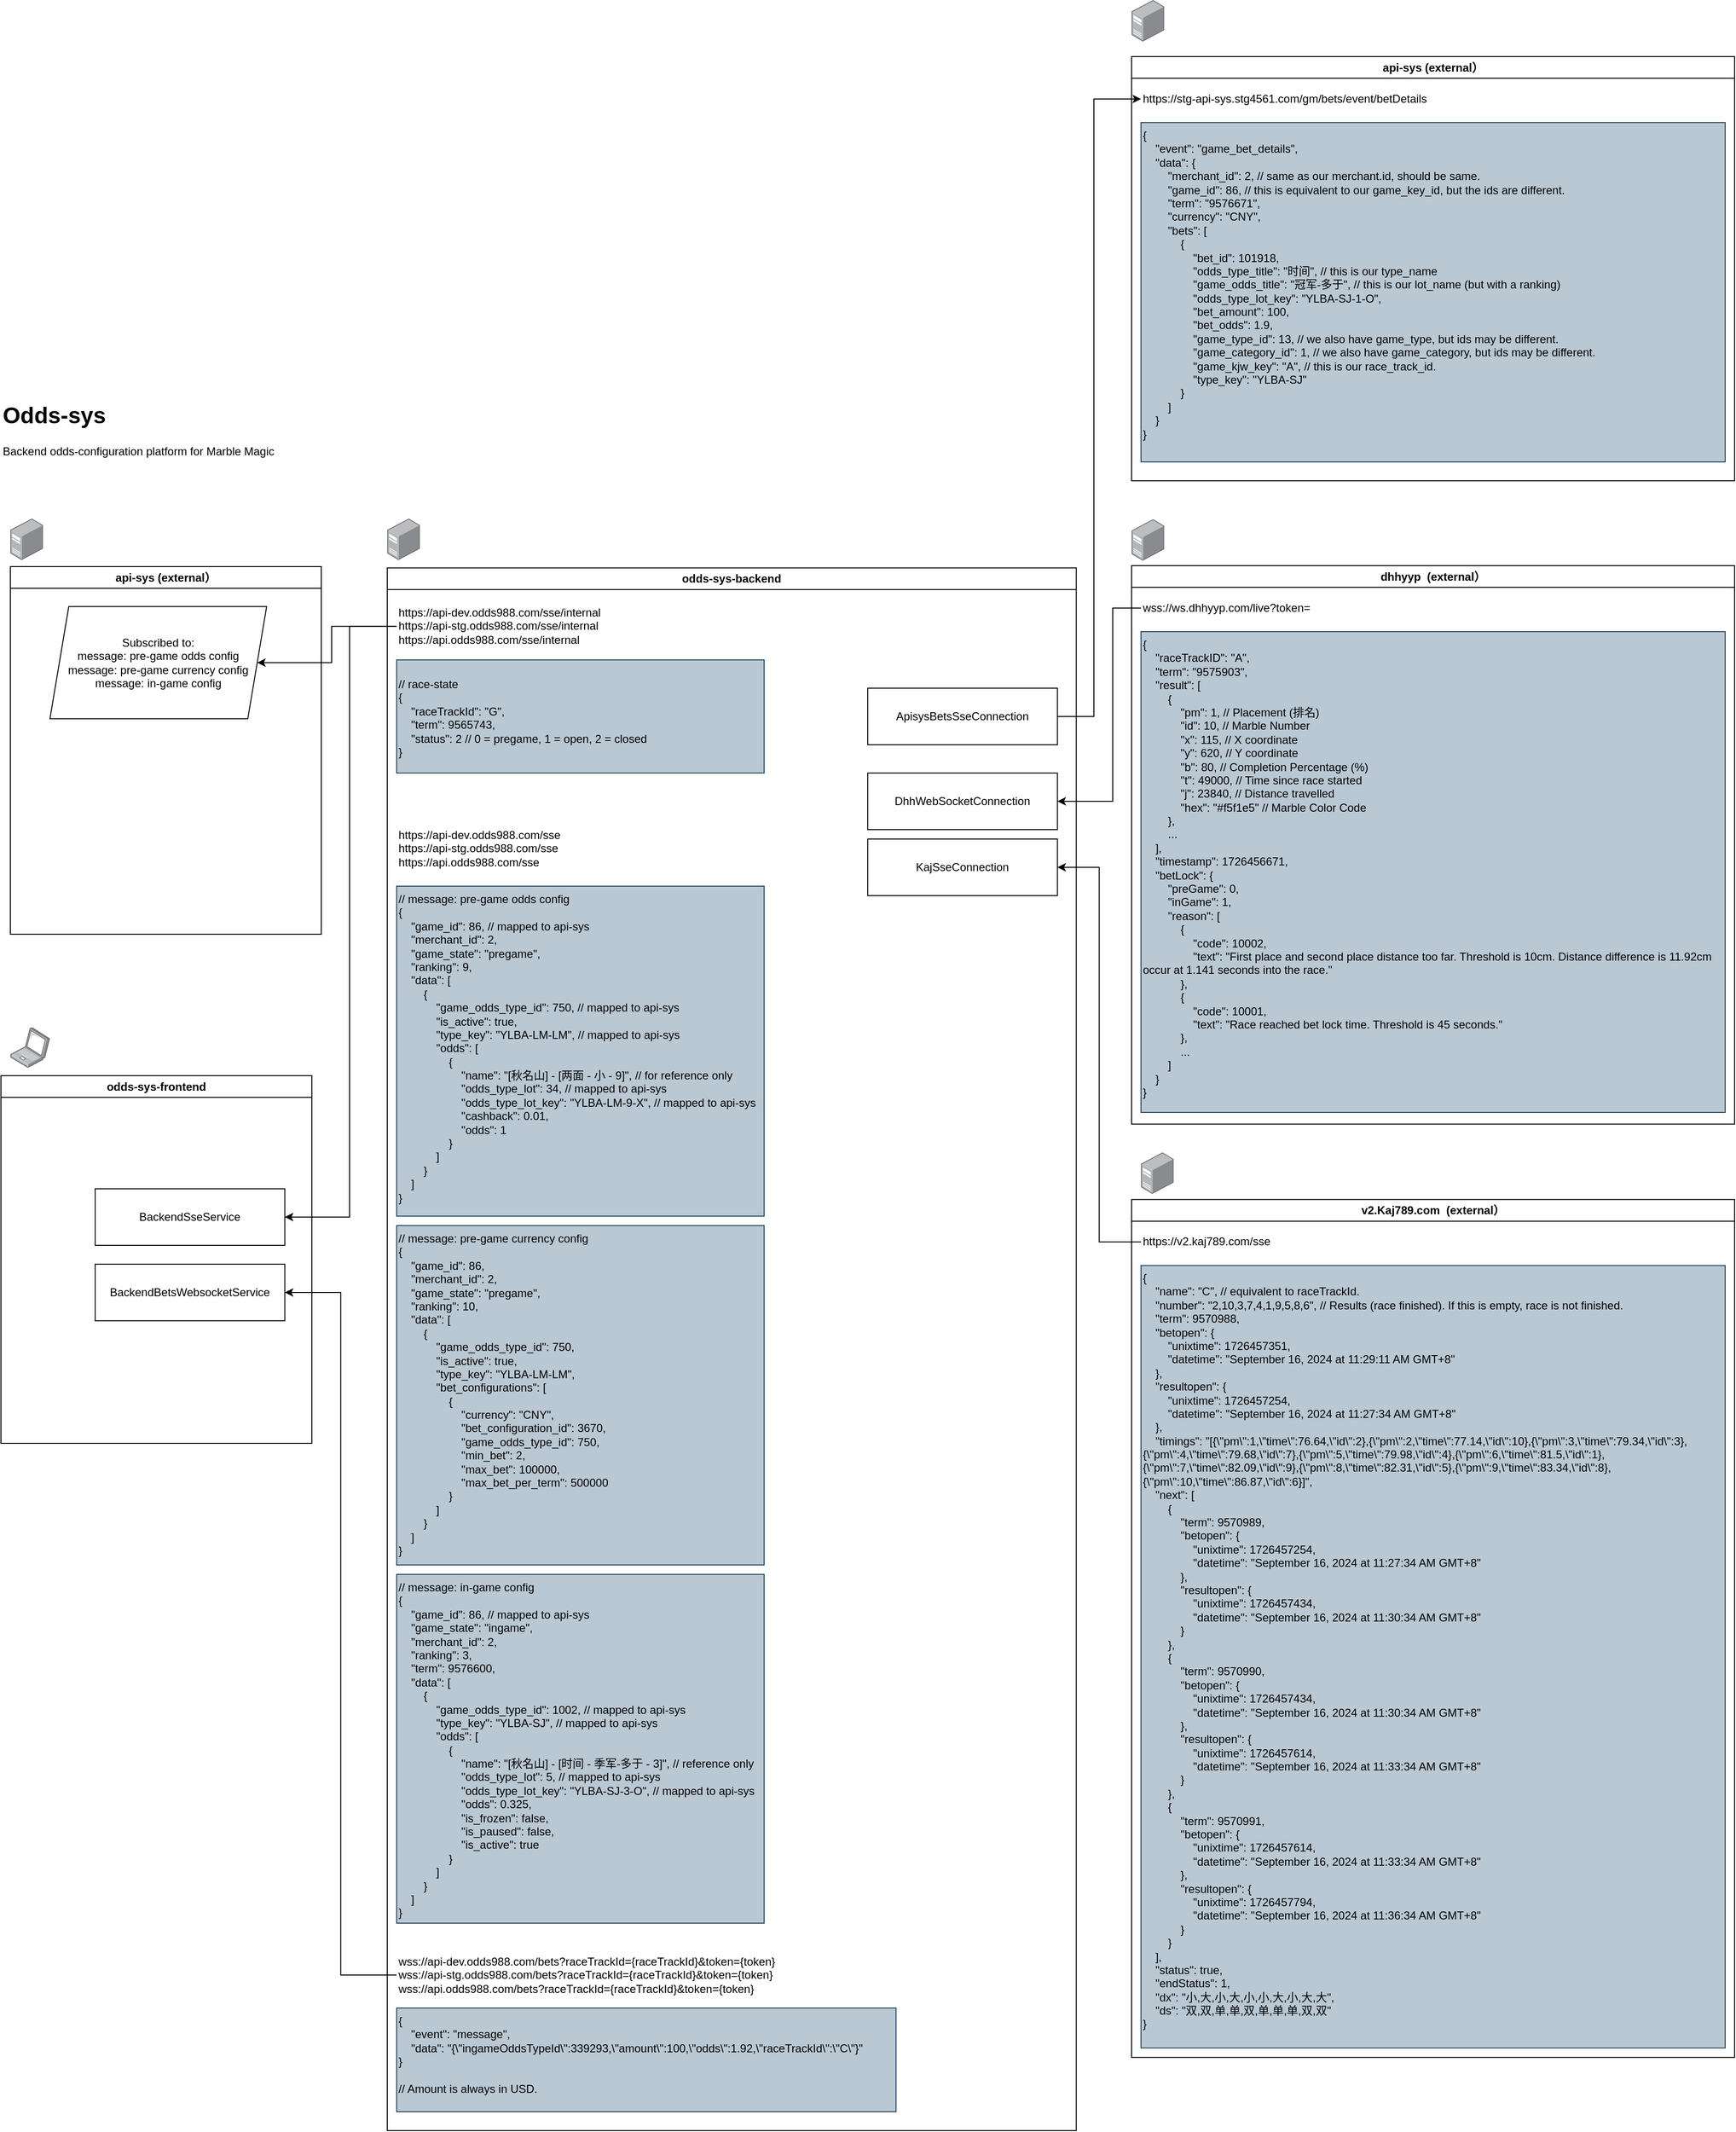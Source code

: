 <mxfile version="24.7.14">
  <diagram name="Page-1" id="a9Bd8awxfXG4mOf1hPGa">
    <mxGraphModel dx="2788" dy="2146" grid="1" gridSize="10" guides="1" tooltips="1" connect="1" arrows="1" fold="1" page="1" pageScale="1" pageWidth="850" pageHeight="1100" math="0" shadow="0">
      <root>
        <mxCell id="0" />
        <mxCell id="1" parent="0" />
        <mxCell id="RhFKpbfhdEMoOrh1-Fe3-15" value="odds-sys-backend" style="swimlane;whiteSpace=wrap;html=1;startSize=23;" parent="1" vertex="1">
          <mxGeometry x="230" y="262.4" width="731.3" height="1657.6" as="geometry" />
        </mxCell>
        <mxCell id="RhFKpbfhdEMoOrh1-Fe3-16" value="DhhWebSocketConnection" style="rounded=0;whiteSpace=wrap;html=1;" parent="RhFKpbfhdEMoOrh1-Fe3-15" vertex="1">
          <mxGeometry x="510" y="217.6" width="201.3" height="60" as="geometry" />
        </mxCell>
        <mxCell id="RhFKpbfhdEMoOrh1-Fe3-17" value="KajSseConnection" style="rounded=0;whiteSpace=wrap;html=1;" parent="RhFKpbfhdEMoOrh1-Fe3-15" vertex="1">
          <mxGeometry x="510" y="287.6" width="201.3" height="60" as="geometry" />
        </mxCell>
        <mxCell id="RhFKpbfhdEMoOrh1-Fe3-18" value="https://api-dev.odds988.com/sse/internal&lt;br&gt;https://api-stg.odds988.com/sse/internal&lt;br&gt;https://api.odds988.com/sse/internal" style="text;align=left;verticalAlign=middle;whiteSpace=wrap;rounded=0;html=1;" parent="RhFKpbfhdEMoOrh1-Fe3-15" vertex="1">
          <mxGeometry x="10" y="32" width="260" height="60" as="geometry" />
        </mxCell>
        <mxCell id="12gwARSlPllt_peua3XU-6" value="&lt;p style=&quot;&quot;&gt;&lt;font face=&quot;Helvetica&quot;&gt;&lt;span style=&quot;white-space: pre;&quot;&gt;// race-state&lt;br&gt;{&lt;br&gt;&lt;/span&gt;&lt;span style=&quot;white-space: pre;&quot;&gt;    &quot;raceTrackId&quot;: &quot;G&quot;,&lt;br&gt;&lt;/span&gt;&lt;span style=&quot;white-space: pre;&quot;&gt;    &quot;term&quot;: 9565743,&lt;br&gt;&lt;/span&gt;&lt;span style=&quot;white-space: pre;&quot;&gt;    &quot;status&quot;: 2 // 0 = pregame, 1 = open, 2 = closed&lt;br/&gt;&lt;/span&gt;&lt;span style=&quot;white-space: pre;&quot;&gt;}&lt;/span&gt;&lt;/font&gt;&lt;/p&gt;" style="text;overflow=hidden;rounded=0;whiteSpace=wrap;fillColor=#bac8d3;strokeColor=#23445d;html=1;fontColor=default;" vertex="1" parent="RhFKpbfhdEMoOrh1-Fe3-15">
          <mxGeometry x="10" y="97.6" width="390" height="120" as="geometry" />
        </mxCell>
        <mxCell id="12gwARSlPllt_peua3XU-7" value="&lt;div&gt;// message: pre-game odds config&lt;br&gt;{&lt;/div&gt;&lt;div&gt;&amp;nbsp; &amp;nbsp; &quot;game_id&quot;: 86, // mapped to api-sys&lt;/div&gt;&lt;div&gt;&amp;nbsp; &amp;nbsp; &quot;merchant_id&quot;: 2,&lt;/div&gt;&lt;div&gt;&amp;nbsp; &amp;nbsp; &quot;game_state&quot;: &quot;pregame&quot;,&lt;/div&gt;&lt;div&gt;&amp;nbsp; &amp;nbsp; &quot;ranking&quot;: 9,&lt;/div&gt;&lt;div&gt;&amp;nbsp; &amp;nbsp; &quot;data&quot;: [&lt;/div&gt;&lt;div&gt;&amp;nbsp; &amp;nbsp; &amp;nbsp; &amp;nbsp; {&lt;/div&gt;&lt;div&gt;&amp;nbsp; &amp;nbsp; &amp;nbsp; &amp;nbsp; &amp;nbsp; &amp;nbsp; &quot;game_odds_type_id&quot;: 750, // mapped to api-sys&lt;/div&gt;&lt;div&gt;&amp;nbsp; &amp;nbsp; &amp;nbsp; &amp;nbsp; &amp;nbsp; &amp;nbsp; &quot;is_active&quot;: true,&amp;nbsp;&lt;/div&gt;&lt;div&gt;&amp;nbsp; &amp;nbsp; &amp;nbsp; &amp;nbsp; &amp;nbsp; &amp;nbsp; &quot;type_key&quot;: &quot;YLBA-LM-LM&quot;, // mapped to api-sys&lt;/div&gt;&lt;div&gt;&amp;nbsp; &amp;nbsp; &amp;nbsp; &amp;nbsp; &amp;nbsp; &amp;nbsp; &quot;odds&quot;: [&lt;/div&gt;&lt;div&gt;&amp;nbsp; &amp;nbsp; &amp;nbsp; &amp;nbsp; &amp;nbsp; &amp;nbsp; &amp;nbsp; &amp;nbsp; {&lt;/div&gt;&lt;div&gt;&amp;nbsp; &amp;nbsp; &amp;nbsp; &amp;nbsp; &amp;nbsp; &amp;nbsp; &amp;nbsp; &amp;nbsp; &amp;nbsp; &amp;nbsp; &quot;name&quot;: &quot;[秋名山] - [两面 - 小 - 9]&quot;, // for reference only&lt;/div&gt;&lt;div&gt;&amp;nbsp; &amp;nbsp; &amp;nbsp; &amp;nbsp; &amp;nbsp; &amp;nbsp; &amp;nbsp; &amp;nbsp; &amp;nbsp; &amp;nbsp; &quot;odds_type_lot&quot;: 34, // mapped to api-sys&lt;/div&gt;&lt;div&gt;&amp;nbsp; &amp;nbsp; &amp;nbsp; &amp;nbsp; &amp;nbsp; &amp;nbsp; &amp;nbsp; &amp;nbsp; &amp;nbsp; &amp;nbsp; &quot;odds_type_lot_key&quot;: &quot;YLBA-LM-9-X&quot;, // mapped to api-sys&lt;/div&gt;&lt;div&gt;&amp;nbsp; &amp;nbsp; &amp;nbsp; &amp;nbsp; &amp;nbsp; &amp;nbsp; &amp;nbsp; &amp;nbsp; &amp;nbsp; &amp;nbsp; &quot;cashback&quot;: 0.01,&lt;/div&gt;&lt;div&gt;&amp;nbsp; &amp;nbsp; &amp;nbsp; &amp;nbsp; &amp;nbsp; &amp;nbsp; &amp;nbsp; &amp;nbsp; &amp;nbsp; &amp;nbsp; &quot;odds&quot;: 1&lt;/div&gt;&lt;div&gt;&amp;nbsp; &amp;nbsp; &amp;nbsp; &amp;nbsp; &amp;nbsp; &amp;nbsp; &amp;nbsp; &amp;nbsp; }&lt;/div&gt;&lt;div&gt;&amp;nbsp; &amp;nbsp; &amp;nbsp; &amp;nbsp; &amp;nbsp; &amp;nbsp; ]&lt;/div&gt;&lt;div&gt;&amp;nbsp; &amp;nbsp; &amp;nbsp; &amp;nbsp; }&lt;/div&gt;&lt;div&gt;&amp;nbsp; &amp;nbsp; ]&lt;/div&gt;&lt;div&gt;}&lt;/div&gt;" style="text;overflow=hidden;rounded=0;whiteSpace=wrap;fillColor=#bac8d3;strokeColor=#23445d;html=1;" vertex="1" parent="RhFKpbfhdEMoOrh1-Fe3-15">
          <mxGeometry x="10" y="337.6" width="390" height="350" as="geometry" />
        </mxCell>
        <mxCell id="12gwARSlPllt_peua3XU-8" value="&lt;div&gt;// message: pre-game currency config&lt;br&gt;{&lt;/div&gt;&lt;div&gt;&amp;nbsp; &amp;nbsp; &quot;game_id&quot;: 86,&lt;/div&gt;&lt;div&gt;&amp;nbsp; &amp;nbsp; &quot;merchant_id&quot;: 2,&lt;/div&gt;&lt;div&gt;&amp;nbsp; &amp;nbsp; &quot;game_state&quot;: &quot;pregame&quot;,&lt;/div&gt;&lt;div&gt;&amp;nbsp; &amp;nbsp; &quot;ranking&quot;: 10,&lt;/div&gt;&lt;div&gt;&amp;nbsp; &amp;nbsp; &quot;data&quot;: [&lt;/div&gt;&lt;div&gt;&amp;nbsp; &amp;nbsp; &amp;nbsp; &amp;nbsp; {&lt;/div&gt;&lt;div&gt;&amp;nbsp; &amp;nbsp; &amp;nbsp; &amp;nbsp; &amp;nbsp; &amp;nbsp; &quot;game_odds_type_id&quot;: 750,&lt;/div&gt;&lt;div&gt;&amp;nbsp; &amp;nbsp; &amp;nbsp; &amp;nbsp; &amp;nbsp; &amp;nbsp; &quot;is_active&quot;: true,&lt;/div&gt;&lt;div&gt;&amp;nbsp; &amp;nbsp; &amp;nbsp; &amp;nbsp; &amp;nbsp; &amp;nbsp; &quot;type_key&quot;: &quot;YLBA-LM-LM&quot;,&lt;/div&gt;&lt;div&gt;&amp;nbsp; &amp;nbsp; &amp;nbsp; &amp;nbsp; &amp;nbsp; &amp;nbsp; &quot;bet_configurations&quot;: [&lt;/div&gt;&lt;div&gt;&amp;nbsp; &amp;nbsp; &amp;nbsp; &amp;nbsp; &amp;nbsp; &amp;nbsp; &amp;nbsp; &amp;nbsp; {&lt;/div&gt;&lt;div&gt;&amp;nbsp; &amp;nbsp; &amp;nbsp; &amp;nbsp; &amp;nbsp; &amp;nbsp; &amp;nbsp; &amp;nbsp; &amp;nbsp; &amp;nbsp; &quot;currency&quot;: &quot;CNY&quot;,&lt;/div&gt;&lt;div&gt;&amp;nbsp; &amp;nbsp; &amp;nbsp; &amp;nbsp; &amp;nbsp; &amp;nbsp; &amp;nbsp; &amp;nbsp; &amp;nbsp; &amp;nbsp; &quot;bet_configuration_id&quot;: 3670,&lt;/div&gt;&lt;div&gt;&amp;nbsp; &amp;nbsp; &amp;nbsp; &amp;nbsp; &amp;nbsp; &amp;nbsp; &amp;nbsp; &amp;nbsp; &amp;nbsp; &amp;nbsp; &quot;game_odds_type_id&quot;: 750,&lt;/div&gt;&lt;div&gt;&amp;nbsp; &amp;nbsp; &amp;nbsp; &amp;nbsp; &amp;nbsp; &amp;nbsp; &amp;nbsp; &amp;nbsp; &amp;nbsp; &amp;nbsp; &quot;min_bet&quot;: 2,&lt;/div&gt;&lt;div&gt;&amp;nbsp; &amp;nbsp; &amp;nbsp; &amp;nbsp; &amp;nbsp; &amp;nbsp; &amp;nbsp; &amp;nbsp; &amp;nbsp; &amp;nbsp; &quot;max_bet&quot;: 100000,&lt;/div&gt;&lt;div&gt;&amp;nbsp; &amp;nbsp; &amp;nbsp; &amp;nbsp; &amp;nbsp; &amp;nbsp; &amp;nbsp; &amp;nbsp; &amp;nbsp; &amp;nbsp; &quot;max_bet_per_term&quot;: 500000&lt;/div&gt;&lt;div&gt;&amp;nbsp; &amp;nbsp; &amp;nbsp; &amp;nbsp; &amp;nbsp; &amp;nbsp; &amp;nbsp; &amp;nbsp; }&lt;/div&gt;&lt;div&gt;&amp;nbsp; &amp;nbsp; &amp;nbsp; &amp;nbsp; &amp;nbsp; &amp;nbsp; ]&lt;/div&gt;&lt;div&gt;&amp;nbsp; &amp;nbsp; &amp;nbsp; &amp;nbsp; }&lt;/div&gt;&lt;div&gt;&amp;nbsp; &amp;nbsp; ]&lt;/div&gt;&lt;div&gt;}&lt;/div&gt;" style="text;overflow=hidden;rounded=0;whiteSpace=wrap;fillColor=#bac8d3;strokeColor=#23445d;html=1;" vertex="1" parent="RhFKpbfhdEMoOrh1-Fe3-15">
          <mxGeometry x="10" y="697.6" width="390" height="360" as="geometry" />
        </mxCell>
        <mxCell id="12gwARSlPllt_peua3XU-9" value="// message: in-game config&lt;br&gt;&lt;div&gt;{&lt;/div&gt;&lt;div&gt;&amp;nbsp; &amp;nbsp; &quot;game_id&quot;: 86, // mapped to api-sys&lt;/div&gt;&lt;div&gt;&amp;nbsp; &amp;nbsp; &quot;game_state&quot;: &quot;ingame&quot;,&lt;/div&gt;&lt;div&gt;&amp;nbsp; &amp;nbsp; &quot;merchant_id&quot;: 2,&lt;/div&gt;&lt;div&gt;&amp;nbsp; &amp;nbsp; &quot;ranking&quot;: 3,&lt;/div&gt;&lt;div&gt;&amp;nbsp; &amp;nbsp; &quot;term&quot;: 9576600,&lt;/div&gt;&lt;div&gt;&amp;nbsp; &amp;nbsp; &quot;data&quot;: [&lt;/div&gt;&lt;div&gt;&amp;nbsp; &amp;nbsp; &amp;nbsp; &amp;nbsp; {&lt;/div&gt;&lt;div&gt;&amp;nbsp; &amp;nbsp; &amp;nbsp; &amp;nbsp; &amp;nbsp; &amp;nbsp; &quot;game_odds_type_id&quot;: 1002,&amp;nbsp;&lt;span style=&quot;background-color: initial;&quot;&gt;// mapped to api-sys&lt;/span&gt;&lt;/div&gt;&lt;div&gt;&amp;nbsp; &amp;nbsp; &amp;nbsp; &amp;nbsp; &amp;nbsp; &amp;nbsp; &quot;type_key&quot;: &quot;YLBA-SJ&quot;,&amp;nbsp;&lt;span style=&quot;background-color: initial;&quot;&gt;// mapped to api-sys&lt;/span&gt;&lt;/div&gt;&lt;div&gt;&amp;nbsp; &amp;nbsp; &amp;nbsp; &amp;nbsp; &amp;nbsp; &amp;nbsp; &quot;odds&quot;: [&lt;/div&gt;&lt;div&gt;&amp;nbsp; &amp;nbsp; &amp;nbsp; &amp;nbsp; &amp;nbsp; &amp;nbsp; &amp;nbsp; &amp;nbsp; {&lt;/div&gt;&lt;div&gt;&amp;nbsp; &amp;nbsp; &amp;nbsp; &amp;nbsp; &amp;nbsp; &amp;nbsp; &amp;nbsp; &amp;nbsp; &amp;nbsp; &amp;nbsp; &quot;name&quot;: &quot;[秋名山] - [时间 - 季军-多于 - 3]&quot;, // reference only&lt;/div&gt;&lt;div&gt;&amp;nbsp; &amp;nbsp; &amp;nbsp; &amp;nbsp; &amp;nbsp; &amp;nbsp; &amp;nbsp; &amp;nbsp; &amp;nbsp; &amp;nbsp; &quot;odds_type_lot&quot;: 5,&amp;nbsp;&lt;span style=&quot;background-color: initial;&quot;&gt;// mapped to api-sys&lt;/span&gt;&lt;/div&gt;&lt;div&gt;&amp;nbsp; &amp;nbsp; &amp;nbsp; &amp;nbsp; &amp;nbsp; &amp;nbsp; &amp;nbsp; &amp;nbsp; &amp;nbsp; &amp;nbsp; &quot;odds_type_lot_key&quot;: &quot;YLBA-SJ-3-O&quot;,&amp;nbsp;&lt;span style=&quot;background-color: initial;&quot;&gt;// mapped to api-sys&lt;/span&gt;&lt;/div&gt;&lt;div&gt;&amp;nbsp; &amp;nbsp; &amp;nbsp; &amp;nbsp; &amp;nbsp; &amp;nbsp; &amp;nbsp; &amp;nbsp; &amp;nbsp; &amp;nbsp; &quot;odds&quot;: 0.325,&lt;/div&gt;&lt;div&gt;&amp;nbsp; &amp;nbsp; &amp;nbsp; &amp;nbsp; &amp;nbsp; &amp;nbsp; &amp;nbsp; &amp;nbsp; &amp;nbsp; &amp;nbsp; &quot;is_frozen&quot;: false,&lt;/div&gt;&lt;div&gt;&amp;nbsp; &amp;nbsp; &amp;nbsp; &amp;nbsp; &amp;nbsp; &amp;nbsp; &amp;nbsp; &amp;nbsp; &amp;nbsp; &amp;nbsp; &quot;is_paused&quot;: false,&lt;/div&gt;&lt;div&gt;&amp;nbsp; &amp;nbsp; &amp;nbsp; &amp;nbsp; &amp;nbsp; &amp;nbsp; &amp;nbsp; &amp;nbsp; &amp;nbsp; &amp;nbsp; &quot;is_active&quot;: true&lt;/div&gt;&lt;div&gt;&amp;nbsp; &amp;nbsp; &amp;nbsp; &amp;nbsp; &amp;nbsp; &amp;nbsp; &amp;nbsp; &amp;nbsp; }&lt;/div&gt;&lt;div&gt;&amp;nbsp; &amp;nbsp; &amp;nbsp; &amp;nbsp; &amp;nbsp; &amp;nbsp; ]&lt;/div&gt;&lt;div&gt;&amp;nbsp; &amp;nbsp; &amp;nbsp; &amp;nbsp; }&lt;/div&gt;&lt;div&gt;&amp;nbsp; &amp;nbsp; ]&lt;/div&gt;&lt;div&gt;}&lt;/div&gt;" style="text;overflow=hidden;rounded=0;whiteSpace=wrap;fillColor=#bac8d3;strokeColor=#23445d;html=1;" vertex="1" parent="RhFKpbfhdEMoOrh1-Fe3-15">
          <mxGeometry x="10" y="1067.6" width="390" height="370" as="geometry" />
        </mxCell>
        <mxCell id="12gwARSlPllt_peua3XU-11" value="&lt;div&gt;{&lt;/div&gt;&lt;div&gt;&amp;nbsp; &amp;nbsp; &quot;event&quot;: &quot;message&quot;,&lt;/div&gt;&lt;div&gt;&amp;nbsp; &amp;nbsp; &quot;data&quot;: &quot;{\&quot;ingameOddsTypeId\&quot;:339293,\&quot;amount\&quot;:100,\&quot;odds\&quot;:1.92,\&quot;raceTrackId\&quot;:\&quot;C\&quot;}&quot;&lt;/div&gt;&lt;div&gt;}&lt;br&gt;&lt;br&gt;// Amount is always in USD.&lt;/div&gt;" style="text;overflow=hidden;rounded=0;whiteSpace=wrap;fillColor=#bac8d3;strokeColor=#23445d;html=1;" vertex="1" parent="RhFKpbfhdEMoOrh1-Fe3-15">
          <mxGeometry x="10" y="1527.6" width="530" height="110" as="geometry" />
        </mxCell>
        <mxCell id="12gwARSlPllt_peua3XU-12" value="&lt;div&gt;wss://api-dev.odds988.com/bets?raceTrackId={raceTrackId}&amp;amp;token={token}&lt;br&gt;wss://api-stg.odds988.com/bets?raceTrackId={raceTrackId}&amp;amp;token={token}&lt;br&gt;wss://api.odds988.com/bets?raceTrackId={raceTrackId}&amp;amp;token={token}&lt;br&gt;&lt;/div&gt;" style="text;html=1;align=left;verticalAlign=middle;whiteSpace=wrap;rounded=0;" vertex="1" parent="RhFKpbfhdEMoOrh1-Fe3-15">
          <mxGeometry x="10" y="1477.6" width="690" height="30" as="geometry" />
        </mxCell>
        <mxCell id="12gwARSlPllt_peua3XU-34" value="https://api-dev.odds988.com/sse&lt;br&gt;https://api-stg.odds988.com/sse&lt;br&gt;https://api.odds988.com/sse" style="text;align=left;verticalAlign=middle;whiteSpace=wrap;rounded=0;html=1;" vertex="1" parent="RhFKpbfhdEMoOrh1-Fe3-15">
          <mxGeometry x="10" y="267.6" width="220" height="60" as="geometry" />
        </mxCell>
        <mxCell id="_XhJAt9xaV3MbSmSUqA4-25" value="ApisysBetsSseConnection" style="rounded=0;whiteSpace=wrap;html=1;" vertex="1" parent="RhFKpbfhdEMoOrh1-Fe3-15">
          <mxGeometry x="510" y="127.6" width="201.3" height="60" as="geometry" />
        </mxCell>
        <mxCell id="RhFKpbfhdEMoOrh1-Fe3-20" value="dhhyyp&amp;nbsp;&amp;nbsp;(external）" style="swimlane;whiteSpace=wrap;html=1;startSize=23;" parent="1" vertex="1">
          <mxGeometry x="1020" y="260" width="640" height="592.4" as="geometry" />
        </mxCell>
        <mxCell id="RhFKpbfhdEMoOrh1-Fe3-21" value="{&lt;br&gt;&amp;nbsp; &amp;nbsp; &quot;raceTrackID&quot;: &quot;A&quot;,&lt;br&gt;&amp;nbsp; &amp;nbsp; &quot;term&quot;: &quot;9575903&quot;,&lt;br&gt;&amp;nbsp; &amp;nbsp; &quot;result&quot;: [&lt;br&gt;&amp;nbsp; &amp;nbsp; &amp;nbsp; &amp;nbsp; {&lt;br&gt;&amp;nbsp; &amp;nbsp; &amp;nbsp; &amp;nbsp; &amp;nbsp; &amp;nbsp; &quot;pm&quot;: 1, // Placement (排名)&lt;br&gt;&amp;nbsp; &amp;nbsp; &amp;nbsp; &amp;nbsp; &amp;nbsp; &amp;nbsp; &quot;id&quot;: 10, // Marble Number&lt;br&gt;&amp;nbsp; &amp;nbsp; &amp;nbsp; &amp;nbsp; &amp;nbsp; &amp;nbsp; &quot;x&quot;: 115, // X coordinate&lt;br&gt;&amp;nbsp; &amp;nbsp; &amp;nbsp; &amp;nbsp; &amp;nbsp; &amp;nbsp; &quot;y&quot;: 620, // Y coordinate&lt;br&gt;&amp;nbsp; &amp;nbsp; &amp;nbsp; &amp;nbsp; &amp;nbsp; &amp;nbsp; &quot;b&quot;: 80, // Completion Percentage (%)&lt;br&gt;&amp;nbsp; &amp;nbsp; &amp;nbsp; &amp;nbsp; &amp;nbsp; &amp;nbsp; &quot;t&quot;: 49000, // Time since race started&lt;br&gt;&amp;nbsp; &amp;nbsp; &amp;nbsp; &amp;nbsp; &amp;nbsp; &amp;nbsp; &quot;j&quot;: 23840, // Distance travelled&lt;br&gt;&amp;nbsp; &amp;nbsp; &amp;nbsp; &amp;nbsp; &amp;nbsp; &amp;nbsp; &quot;hex&quot;: &quot;#f5f1e5&quot; // Marble Color Code&lt;br&gt;&amp;nbsp; &amp;nbsp; &amp;nbsp; &amp;nbsp; },&lt;br&gt;&lt;span style=&quot;white-space: pre;&quot;&gt;&#x9;&lt;/span&gt;...&lt;br&gt;&amp;nbsp; &amp;nbsp; ],&lt;br&gt;&amp;nbsp; &amp;nbsp; &quot;timestamp&quot;: 1726456671,&amp;nbsp;&lt;br&gt;&amp;nbsp; &amp;nbsp; &quot;betLock&quot;: {&lt;br&gt;&amp;nbsp; &amp;nbsp; &amp;nbsp; &amp;nbsp; &quot;preGame&quot;: 0,&lt;br&gt;&amp;nbsp; &amp;nbsp; &amp;nbsp; &amp;nbsp; &quot;inGame&quot;: 1,&lt;br&gt;&lt;span style=&quot;background-color: initial;&quot;&gt;&amp;nbsp; &amp;nbsp; &amp;nbsp; &amp;nbsp; &quot;reason&quot;: [&lt;/span&gt;&lt;br&gt;&lt;span style=&quot;background-color: initial;&quot;&gt;&amp;nbsp; &amp;nbsp; &amp;nbsp; &amp;nbsp; &amp;nbsp; &amp;nbsp; {&lt;/span&gt;&lt;br&gt;&lt;span style=&quot;background-color: initial;&quot;&gt;&amp;nbsp; &amp;nbsp; &amp;nbsp; &amp;nbsp; &amp;nbsp; &amp;nbsp; &amp;nbsp; &amp;nbsp; &quot;code&quot;: 10002,&lt;/span&gt;&lt;br&gt;&lt;span style=&quot;background-color: initial;&quot;&gt;&amp;nbsp; &amp;nbsp; &amp;nbsp; &amp;nbsp; &amp;nbsp; &amp;nbsp; &amp;nbsp; &amp;nbsp; &quot;text&quot;: &quot;First place and second place distance too far. Threshold is 10cm. Distance difference is 11.92cm occur at 1.141 seconds into the race.&quot;&lt;/span&gt;&lt;br&gt;&lt;span style=&quot;background-color: initial;&quot;&gt;&amp;nbsp; &amp;nbsp; &amp;nbsp; &amp;nbsp; &amp;nbsp; &amp;nbsp; },&lt;/span&gt;&lt;br&gt;&lt;span style=&quot;background-color: initial;&quot;&gt;&amp;nbsp; &amp;nbsp; &amp;nbsp; &amp;nbsp; &amp;nbsp; &amp;nbsp; {&lt;/span&gt;&lt;br&gt;&lt;span style=&quot;background-color: initial;&quot;&gt;&amp;nbsp; &amp;nbsp; &amp;nbsp; &amp;nbsp; &amp;nbsp; &amp;nbsp; &amp;nbsp; &amp;nbsp; &quot;code&quot;: 10001,&lt;/span&gt;&lt;br&gt;&lt;span style=&quot;background-color: initial;&quot;&gt;&amp;nbsp; &amp;nbsp; &amp;nbsp; &amp;nbsp; &amp;nbsp; &amp;nbsp; &amp;nbsp; &amp;nbsp; &quot;text&quot;: &quot;Race reached bet lock time. Threshold is 45 seconds.&quot;&lt;/span&gt;&lt;br&gt;&amp;nbsp; &amp;nbsp; &amp;nbsp; &amp;nbsp; &amp;nbsp; &amp;nbsp; },&lt;div&gt;&lt;span style=&quot;white-space: pre;&quot;&gt;&#x9;    ...&lt;/span&gt;&lt;br&gt;&amp;nbsp; &amp;nbsp; &amp;nbsp; &amp;nbsp; ]&lt;br&gt;&amp;nbsp; &amp;nbsp; }&lt;br&gt;}&lt;/div&gt;" style="text;overflow=hidden;rounded=0;whiteSpace=wrap;html=1;fillColor=#bac8d3;strokeColor=#23445d;" parent="RhFKpbfhdEMoOrh1-Fe3-20" vertex="1">
          <mxGeometry x="10" y="70" width="620" height="510" as="geometry" />
        </mxCell>
        <UserObject label="wss://ws.dhhyyp.com/live?token=" link="&#xa;&lt;div style=&quot;color: #cccccc;background-color: #1f1f1f;font-family: Consolas, &#39;Courier New&#39;, monospace;font-weight: normal;font-size: 14px;line-height: 19px;white-space: pre;&quot;&gt;&lt;div&gt;&lt;span style=&quot;color: #cccccc;&quot;&gt;wss://ws.dhhyyp.com/live?&lt;/span&gt;&lt;span style=&quot;color: #569cd6;&quot;&gt;token&lt;/span&gt;&lt;span style=&quot;color: #cccccc;&quot;&gt;=&lt;/span&gt;&lt;/div&gt;&lt;/div&gt;&#xa;&#xa;" id="RhFKpbfhdEMoOrh1-Fe3-22">
          <mxCell style="text;align=left;verticalAlign=middle;whiteSpace=wrap;rounded=0;html=1;" parent="RhFKpbfhdEMoOrh1-Fe3-20" vertex="1">
            <mxGeometry x="10" y="30" width="250" height="30" as="geometry" />
          </mxCell>
        </UserObject>
        <mxCell id="RhFKpbfhdEMoOrh1-Fe3-24" value="&lt;h1 style=&quot;margin-top: 0px;&quot;&gt;Odds-sys&lt;/h1&gt;&lt;p&gt;Backend odds-configuration platform for Marble Magic&lt;/p&gt;" style="text;html=1;whiteSpace=wrap;overflow=hidden;rounded=0;" parent="1" vertex="1">
          <mxGeometry x="-180" y="80" width="320" height="90" as="geometry" />
        </mxCell>
        <mxCell id="RhFKpbfhdEMoOrh1-Fe3-25" value="v2.Kaj789.com&amp;nbsp;&amp;nbsp;(external）" style="swimlane;whiteSpace=wrap;html=1;startSize=23;" parent="1" vertex="1">
          <mxGeometry x="1020" y="932.4" width="640" height="910" as="geometry" />
        </mxCell>
        <mxCell id="RhFKpbfhdEMoOrh1-Fe3-26" value="{&lt;br&gt;&amp;nbsp; &amp;nbsp; &quot;name&quot;: &quot;C&quot;, // equivalent to raceTrackId.&lt;br&gt;&amp;nbsp; &amp;nbsp; &quot;number&quot;: &quot;2,10,3,7,4,1,9,5,8,6&quot;, // Results (race finished). If this is empty, race is not finished.&lt;br&gt;&amp;nbsp; &amp;nbsp; &quot;term&quot;: 9570988,&lt;br&gt;&amp;nbsp; &amp;nbsp; &quot;betopen&quot;: {&lt;br&gt;&amp;nbsp; &amp;nbsp; &amp;nbsp; &amp;nbsp; &quot;unixtime&quot;: 1726457351,&lt;br&gt;&amp;nbsp; &amp;nbsp; &amp;nbsp; &amp;nbsp; &quot;datetime&quot;: &quot;September 16, 2024 at 11:29:11 AM GMT+8&quot;&lt;br&gt;&amp;nbsp; &amp;nbsp; },&lt;br&gt;&amp;nbsp; &amp;nbsp; &quot;resultopen&quot;: {&lt;br&gt;&amp;nbsp; &amp;nbsp; &amp;nbsp; &amp;nbsp; &quot;unixtime&quot;: 1726457254,&lt;br&gt;&amp;nbsp; &amp;nbsp; &amp;nbsp; &amp;nbsp; &quot;datetime&quot;: &quot;September 16, 2024 at 11:27:34 AM GMT+8&quot;&lt;br&gt;&amp;nbsp; &amp;nbsp; },&lt;br&gt;&amp;nbsp; &amp;nbsp; &quot;timings&quot;: &quot;[{\&quot;pm\&quot;:1,\&quot;time\&quot;:76.64,\&quot;id\&quot;:2},{\&quot;pm\&quot;:2,\&quot;time\&quot;:77.14,\&quot;id\&quot;:10},{\&quot;pm\&quot;:3,\&quot;time\&quot;:79.34,\&quot;id\&quot;:3},{\&quot;pm\&quot;:4,\&quot;time\&quot;:79.68,\&quot;id\&quot;:7},{\&quot;pm\&quot;:5,\&quot;time\&quot;:79.98,\&quot;id\&quot;:4},{\&quot;pm\&quot;:6,\&quot;time\&quot;:81.5,\&quot;id\&quot;:1},{\&quot;pm\&quot;:7,\&quot;time\&quot;:82.09,\&quot;id\&quot;:9},{\&quot;pm\&quot;:8,\&quot;time\&quot;:82.31,\&quot;id\&quot;:5},{\&quot;pm\&quot;:9,\&quot;time\&quot;:83.34,\&quot;id\&quot;:8},{\&quot;pm\&quot;:10,\&quot;time\&quot;:86.87,\&quot;id\&quot;:6}]&quot;,&lt;br&gt;&amp;nbsp; &amp;nbsp; &quot;next&quot;: [&lt;br&gt;&amp;nbsp; &amp;nbsp; &amp;nbsp; &amp;nbsp; {&lt;br&gt;&amp;nbsp; &amp;nbsp; &amp;nbsp; &amp;nbsp; &amp;nbsp; &amp;nbsp; &quot;term&quot;: 9570989,&lt;br&gt;&amp;nbsp; &amp;nbsp; &amp;nbsp; &amp;nbsp; &amp;nbsp; &amp;nbsp; &quot;betopen&quot;: {&lt;br&gt;&amp;nbsp; &amp;nbsp; &amp;nbsp; &amp;nbsp; &amp;nbsp; &amp;nbsp; &amp;nbsp; &amp;nbsp; &quot;unixtime&quot;: 1726457254,&lt;br&gt;&amp;nbsp; &amp;nbsp; &amp;nbsp; &amp;nbsp; &amp;nbsp; &amp;nbsp; &amp;nbsp; &amp;nbsp; &quot;datetime&quot;: &quot;September 16, 2024 at 11:27:34 AM GMT+8&quot;&lt;br&gt;&amp;nbsp; &amp;nbsp; &amp;nbsp; &amp;nbsp; &amp;nbsp; &amp;nbsp; },&lt;br&gt;&amp;nbsp; &amp;nbsp; &amp;nbsp; &amp;nbsp; &amp;nbsp; &amp;nbsp; &quot;resultopen&quot;: {&lt;br&gt;&amp;nbsp; &amp;nbsp; &amp;nbsp; &amp;nbsp; &amp;nbsp; &amp;nbsp; &amp;nbsp; &amp;nbsp; &quot;unixtime&quot;: 1726457434,&lt;br&gt;&amp;nbsp; &amp;nbsp; &amp;nbsp; &amp;nbsp; &amp;nbsp; &amp;nbsp; &amp;nbsp; &amp;nbsp; &quot;datetime&quot;: &quot;September 16, 2024 at 11:30:34 AM GMT+8&quot;&lt;br&gt;&amp;nbsp; &amp;nbsp; &amp;nbsp; &amp;nbsp; &amp;nbsp; &amp;nbsp; }&lt;br&gt;&amp;nbsp; &amp;nbsp; &amp;nbsp; &amp;nbsp; },&lt;br&gt;&amp;nbsp; &amp;nbsp; &amp;nbsp; &amp;nbsp; {&lt;br&gt;&amp;nbsp; &amp;nbsp; &amp;nbsp; &amp;nbsp; &amp;nbsp; &amp;nbsp; &quot;term&quot;: 9570990,&lt;br&gt;&amp;nbsp; &amp;nbsp; &amp;nbsp; &amp;nbsp; &amp;nbsp; &amp;nbsp; &quot;betopen&quot;: {&lt;br&gt;&amp;nbsp; &amp;nbsp; &amp;nbsp; &amp;nbsp; &amp;nbsp; &amp;nbsp; &amp;nbsp; &amp;nbsp; &quot;unixtime&quot;: 1726457434,&lt;br&gt;&amp;nbsp; &amp;nbsp; &amp;nbsp; &amp;nbsp; &amp;nbsp; &amp;nbsp; &amp;nbsp; &amp;nbsp; &quot;datetime&quot;: &quot;September 16, 2024 at 11:30:34 AM GMT+8&quot;&lt;br&gt;&amp;nbsp; &amp;nbsp; &amp;nbsp; &amp;nbsp; &amp;nbsp; &amp;nbsp; },&lt;br&gt;&amp;nbsp; &amp;nbsp; &amp;nbsp; &amp;nbsp; &amp;nbsp; &amp;nbsp; &quot;resultopen&quot;: {&lt;br&gt;&amp;nbsp; &amp;nbsp; &amp;nbsp; &amp;nbsp; &amp;nbsp; &amp;nbsp; &amp;nbsp; &amp;nbsp; &quot;unixtime&quot;: 1726457614,&lt;br&gt;&amp;nbsp; &amp;nbsp; &amp;nbsp; &amp;nbsp; &amp;nbsp; &amp;nbsp; &amp;nbsp; &amp;nbsp; &quot;datetime&quot;: &quot;September 16, 2024 at 11:33:34 AM GMT+8&quot;&lt;br&gt;&amp;nbsp; &amp;nbsp; &amp;nbsp; &amp;nbsp; &amp;nbsp; &amp;nbsp; }&lt;br&gt;&amp;nbsp; &amp;nbsp; &amp;nbsp; &amp;nbsp; },&lt;br&gt;&amp;nbsp; &amp;nbsp; &amp;nbsp; &amp;nbsp; {&lt;br&gt;&amp;nbsp; &amp;nbsp; &amp;nbsp; &amp;nbsp; &amp;nbsp; &amp;nbsp; &quot;term&quot;: 9570991,&lt;br&gt;&amp;nbsp; &amp;nbsp; &amp;nbsp; &amp;nbsp; &amp;nbsp; &amp;nbsp; &quot;betopen&quot;: {&lt;br&gt;&amp;nbsp; &amp;nbsp; &amp;nbsp; &amp;nbsp; &amp;nbsp; &amp;nbsp; &amp;nbsp; &amp;nbsp; &quot;unixtime&quot;: 1726457614,&lt;br&gt;&amp;nbsp; &amp;nbsp; &amp;nbsp; &amp;nbsp; &amp;nbsp; &amp;nbsp; &amp;nbsp; &amp;nbsp; &quot;datetime&quot;: &quot;September 16, 2024 at 11:33:34 AM GMT+8&quot;&lt;br&gt;&amp;nbsp; &amp;nbsp; &amp;nbsp; &amp;nbsp; &amp;nbsp; &amp;nbsp; },&lt;br&gt;&amp;nbsp; &amp;nbsp; &amp;nbsp; &amp;nbsp; &amp;nbsp; &amp;nbsp; &quot;resultopen&quot;: {&lt;br&gt;&amp;nbsp; &amp;nbsp; &amp;nbsp; &amp;nbsp; &amp;nbsp; &amp;nbsp; &amp;nbsp; &amp;nbsp; &quot;unixtime&quot;: 1726457794,&lt;br&gt;&amp;nbsp; &amp;nbsp; &amp;nbsp; &amp;nbsp; &amp;nbsp; &amp;nbsp; &amp;nbsp; &amp;nbsp; &quot;datetime&quot;: &quot;September 16, 2024 at 11:36:34 AM GMT+8&quot;&lt;br&gt;&amp;nbsp; &amp;nbsp; &amp;nbsp; &amp;nbsp; &amp;nbsp; &amp;nbsp; }&lt;br&gt;&amp;nbsp; &amp;nbsp; &amp;nbsp; &amp;nbsp; }&lt;br&gt;&amp;nbsp; &amp;nbsp; ],&lt;br&gt;&amp;nbsp; &amp;nbsp; &quot;status&quot;: true,&lt;br&gt;&amp;nbsp; &amp;nbsp; &quot;endStatus&quot;: 1,&lt;br&gt;&amp;nbsp; &amp;nbsp; &quot;dx&quot;: &quot;小,大,小,大,小,小,大,小,大,大&quot;,&lt;br&gt;&amp;nbsp; &amp;nbsp; &quot;ds&quot;: &quot;双,双,单,单,双,单,单,单,双,双&quot;&lt;br&gt;}" style="text;overflow=hidden;rounded=0;whiteSpace=wrap;fillColor=#bac8d3;strokeColor=#23445d;html=1;" parent="RhFKpbfhdEMoOrh1-Fe3-25" vertex="1">
          <mxGeometry x="10" y="70" width="620" height="830" as="geometry" />
        </mxCell>
        <UserObject label="https://v2.kaj789.com/sse" link="&#xa;&lt;div style=&quot;color: #cccccc;background-color: #1f1f1f;font-family: Consolas, &#39;Courier New&#39;, monospace;font-weight: normal;font-size: 14px;line-height: 19px;white-space: pre;&quot;&gt;&lt;div&gt;&lt;span style=&quot;color: #cccccc;&quot;&gt;wss://ws.dhhyyp.com/live?&lt;/span&gt;&lt;span style=&quot;color: #569cd6;&quot;&gt;token&lt;/span&gt;&lt;span style=&quot;color: #cccccc;&quot;&gt;=&lt;/span&gt;&lt;/div&gt;&lt;/div&gt;&#xa;&#xa;" id="RhFKpbfhdEMoOrh1-Fe3-27">
          <mxCell style="text;align=left;verticalAlign=middle;whiteSpace=wrap;rounded=0;html=1;" parent="RhFKpbfhdEMoOrh1-Fe3-25" vertex="1">
            <mxGeometry x="10" y="30" width="250" height="30" as="geometry" />
          </mxCell>
        </UserObject>
        <mxCell id="RhFKpbfhdEMoOrh1-Fe3-29" style="edgeStyle=orthogonalEdgeStyle;rounded=0;orthogonalLoop=1;jettySize=auto;html=1;exitX=0;exitY=0.5;exitDx=0;exitDy=0;entryX=1;entryY=0.5;entryDx=0;entryDy=0;verticalAlign=middle;" parent="1" source="RhFKpbfhdEMoOrh1-Fe3-22" target="RhFKpbfhdEMoOrh1-Fe3-16" edge="1">
          <mxGeometry relative="1" as="geometry">
            <Array as="points">
              <mxPoint x="1000" y="305" />
              <mxPoint x="1000" y="510" />
            </Array>
          </mxGeometry>
        </mxCell>
        <mxCell id="RhFKpbfhdEMoOrh1-Fe3-30" style="edgeStyle=orthogonalEdgeStyle;rounded=0;orthogonalLoop=1;jettySize=auto;html=1;exitX=0;exitY=0.5;exitDx=0;exitDy=0;entryX=1;entryY=0.5;entryDx=0;entryDy=0;" parent="1" source="RhFKpbfhdEMoOrh1-Fe3-27" target="RhFKpbfhdEMoOrh1-Fe3-17" edge="1">
          <mxGeometry relative="1" as="geometry" />
        </mxCell>
        <mxCell id="12gwARSlPllt_peua3XU-16" value="odds-sys-frontend" style="swimlane;whiteSpace=wrap;html=1;startSize=23;" vertex="1" parent="1">
          <mxGeometry x="-180" y="801" width="330" height="390" as="geometry" />
        </mxCell>
        <mxCell id="12gwARSlPllt_peua3XU-17" value="BackendBetsWebsocketService" style="rounded=0;whiteSpace=wrap;html=1;" vertex="1" parent="12gwARSlPllt_peua3XU-16">
          <mxGeometry x="100" y="200" width="201.3" height="60" as="geometry" />
        </mxCell>
        <mxCell id="12gwARSlPllt_peua3XU-18" value="BackendSseService" style="rounded=0;whiteSpace=wrap;html=1;" vertex="1" parent="12gwARSlPllt_peua3XU-16">
          <mxGeometry x="100" y="120" width="201.3" height="60" as="geometry" />
        </mxCell>
        <mxCell id="12gwARSlPllt_peua3XU-29" style="edgeStyle=orthogonalEdgeStyle;rounded=0;orthogonalLoop=1;jettySize=auto;html=1;exitX=0;exitY=0.5;exitDx=0;exitDy=0;entryX=1;entryY=0.5;entryDx=0;entryDy=0;" edge="1" parent="1" source="12gwARSlPllt_peua3XU-12" target="12gwARSlPllt_peua3XU-17">
          <mxGeometry relative="1" as="geometry" />
        </mxCell>
        <mxCell id="12gwARSlPllt_peua3XU-27" value="" style="image;points=[];aspect=fixed;html=1;align=center;shadow=0;dashed=0;image=img/lib/allied_telesis/computer_and_terminals/Laptop.svg;" vertex="1" parent="1">
          <mxGeometry x="-170" y="750" width="42" height="42.6" as="geometry" />
        </mxCell>
        <mxCell id="RhFKpbfhdEMoOrh1-Fe3-19" value="" style="image;points=[];aspect=fixed;html=1;align=center;shadow=0;dashed=0;image=img/lib/allied_telesis/computer_and_terminals/Server_Desktop.svg;fontSize=13;" parent="1" vertex="1">
          <mxGeometry x="230" y="210" width="34.71" height="44" as="geometry" />
        </mxCell>
        <mxCell id="12gwARSlPllt_peua3XU-30" value="" style="image;points=[];aspect=fixed;html=1;align=center;shadow=0;dashed=0;image=img/lib/allied_telesis/computer_and_terminals/Server_Desktop.svg;fontSize=13;" vertex="1" parent="1">
          <mxGeometry x="1020" y="210.7" width="34.71" height="44" as="geometry" />
        </mxCell>
        <mxCell id="12gwARSlPllt_peua3XU-32" value="" style="image;points=[];aspect=fixed;html=1;align=center;shadow=0;dashed=0;image=img/lib/allied_telesis/computer_and_terminals/Server_Desktop.svg;fontSize=13;" vertex="1" parent="1">
          <mxGeometry x="1030" y="882.4" width="34.71" height="44" as="geometry" />
        </mxCell>
        <mxCell id="_XhJAt9xaV3MbSmSUqA4-2" value="api-sys (external）" style="swimlane;whiteSpace=wrap;html=1;startSize=23;" vertex="1" parent="1">
          <mxGeometry x="-170" y="261" width="330" height="390" as="geometry" />
        </mxCell>
        <mxCell id="_XhJAt9xaV3MbSmSUqA4-9" value="Subscribed to:&lt;br&gt;message: pre-game odds config&lt;br&gt;message: pre-game currency config&lt;br&gt;message: in-game config" style="shape=parallelogram;perimeter=parallelogramPerimeter;whiteSpace=wrap;html=1;fixedSize=1;" vertex="1" parent="_XhJAt9xaV3MbSmSUqA4-2">
          <mxGeometry x="42" y="42.4" width="230" height="119" as="geometry" />
        </mxCell>
        <mxCell id="_XhJAt9xaV3MbSmSUqA4-6" value="" style="image;points=[];aspect=fixed;html=1;align=center;shadow=0;dashed=0;image=img/lib/allied_telesis/computer_and_terminals/Server_Desktop.svg;fontSize=13;" vertex="1" parent="1">
          <mxGeometry x="-170" y="210" width="34.71" height="44" as="geometry" />
        </mxCell>
        <mxCell id="_XhJAt9xaV3MbSmSUqA4-7" style="edgeStyle=orthogonalEdgeStyle;rounded=0;orthogonalLoop=1;jettySize=auto;html=1;exitX=0;exitY=0.5;exitDx=0;exitDy=0;entryX=1;entryY=0.5;entryDx=0;entryDy=0;" edge="1" parent="1" source="RhFKpbfhdEMoOrh1-Fe3-18" target="_XhJAt9xaV3MbSmSUqA4-9">
          <mxGeometry relative="1" as="geometry">
            <mxPoint x="95.65" y="331.7" as="targetPoint" />
          </mxGeometry>
        </mxCell>
        <mxCell id="_XhJAt9xaV3MbSmSUqA4-8" style="edgeStyle=orthogonalEdgeStyle;rounded=0;orthogonalLoop=1;jettySize=auto;html=1;exitX=0;exitY=0.5;exitDx=0;exitDy=0;entryX=1;entryY=0.5;entryDx=0;entryDy=0;" edge="1" parent="1" source="RhFKpbfhdEMoOrh1-Fe3-18" target="12gwARSlPllt_peua3XU-18">
          <mxGeometry relative="1" as="geometry">
            <Array as="points">
              <mxPoint x="190" y="324" />
              <mxPoint x="190" y="951" />
            </Array>
          </mxGeometry>
        </mxCell>
        <mxCell id="_XhJAt9xaV3MbSmSUqA4-11" value="api-sys (external）" style="swimlane;whiteSpace=wrap;html=1;startSize=23;" vertex="1" parent="1">
          <mxGeometry x="1020" y="-280" width="640" height="450" as="geometry" />
        </mxCell>
        <mxCell id="_XhJAt9xaV3MbSmSUqA4-12" value="&lt;div&gt;{&lt;/div&gt;&lt;div&gt;&amp;nbsp; &amp;nbsp; &quot;event&quot;: &quot;game_bet_details&quot;,&lt;/div&gt;&lt;div&gt;&amp;nbsp; &amp;nbsp; &quot;data&quot;: {&lt;/div&gt;&lt;div&gt;&amp;nbsp; &amp;nbsp; &amp;nbsp; &amp;nbsp; &quot;merchant_id&quot;: 2, // same as our merchant.id, should be same.&lt;/div&gt;&lt;div&gt;&amp;nbsp; &amp;nbsp; &amp;nbsp; &amp;nbsp; &quot;game_id&quot;: 86, // this is equivalent to our game_key_id, but the ids are different.&lt;/div&gt;&lt;div&gt;&amp;nbsp; &amp;nbsp; &amp;nbsp; &amp;nbsp; &quot;term&quot;: &quot;9576671&quot;,&lt;/div&gt;&lt;div&gt;&amp;nbsp; &amp;nbsp; &amp;nbsp; &amp;nbsp; &quot;currency&quot;: &quot;CNY&quot;,&amp;nbsp;&lt;/div&gt;&lt;div&gt;&amp;nbsp; &amp;nbsp; &amp;nbsp; &amp;nbsp; &quot;bets&quot;: [&lt;/div&gt;&lt;div&gt;&amp;nbsp; &amp;nbsp; &amp;nbsp; &amp;nbsp; &amp;nbsp; &amp;nbsp; {&lt;/div&gt;&lt;div&gt;&amp;nbsp; &amp;nbsp; &amp;nbsp; &amp;nbsp; &amp;nbsp; &amp;nbsp; &amp;nbsp; &amp;nbsp; &quot;bet_id&quot;: 101918,&lt;/div&gt;&lt;div&gt;&amp;nbsp; &amp;nbsp; &amp;nbsp; &amp;nbsp; &amp;nbsp; &amp;nbsp; &amp;nbsp; &amp;nbsp; &quot;odds_type_title&quot;: &quot;时间&quot;, // this is our type_name&lt;/div&gt;&lt;div&gt;&amp;nbsp; &amp;nbsp; &amp;nbsp; &amp;nbsp; &amp;nbsp; &amp;nbsp; &amp;nbsp; &amp;nbsp; &quot;game_odds_title&quot;: &quot;冠军-多于&quot;, // this is our lot_name (but with a ranking)&lt;/div&gt;&lt;div&gt;&amp;nbsp; &amp;nbsp; &amp;nbsp; &amp;nbsp; &amp;nbsp; &amp;nbsp; &amp;nbsp; &amp;nbsp; &quot;odds_type_lot_key&quot;: &quot;YLBA-SJ-1-O&quot;,&lt;/div&gt;&lt;div&gt;&amp;nbsp; &amp;nbsp; &amp;nbsp; &amp;nbsp; &amp;nbsp; &amp;nbsp; &amp;nbsp; &amp;nbsp; &quot;bet_amount&quot;: 100,&lt;/div&gt;&lt;div&gt;&amp;nbsp; &amp;nbsp; &amp;nbsp; &amp;nbsp; &amp;nbsp; &amp;nbsp; &amp;nbsp; &amp;nbsp; &quot;bet_odds&quot;: 1.9,&lt;/div&gt;&lt;div&gt;&amp;nbsp; &amp;nbsp; &amp;nbsp; &amp;nbsp; &amp;nbsp; &amp;nbsp; &amp;nbsp; &amp;nbsp; &quot;game_type_id&quot;: 13, // we also have game_type, but ids may be different.&lt;/div&gt;&lt;div&gt;&amp;nbsp; &amp;nbsp; &amp;nbsp; &amp;nbsp; &amp;nbsp; &amp;nbsp; &amp;nbsp; &amp;nbsp; &quot;game_category_id&quot;: 1, // we also have game_category, but ids may be different.&lt;/div&gt;&lt;div&gt;&amp;nbsp; &amp;nbsp; &amp;nbsp; &amp;nbsp; &amp;nbsp; &amp;nbsp; &amp;nbsp; &amp;nbsp; &quot;game_kjw_key&quot;: &quot;A&quot;, // this is our race_track_id.&lt;/div&gt;&lt;div&gt;&amp;nbsp; &amp;nbsp; &amp;nbsp; &amp;nbsp; &amp;nbsp; &amp;nbsp; &amp;nbsp; &amp;nbsp; &quot;type_key&quot;: &quot;YLBA-SJ&quot;&lt;/div&gt;&lt;div&gt;&amp;nbsp; &amp;nbsp; &amp;nbsp; &amp;nbsp; &amp;nbsp; &amp;nbsp; }&lt;/div&gt;&lt;div&gt;&amp;nbsp; &amp;nbsp; &amp;nbsp; &amp;nbsp; ]&lt;/div&gt;&lt;div&gt;&amp;nbsp; &amp;nbsp; }&lt;/div&gt;&lt;div&gt;}&lt;/div&gt;" style="text;overflow=hidden;rounded=0;whiteSpace=wrap;html=1;fillColor=#bac8d3;strokeColor=#23445d;" vertex="1" parent="_XhJAt9xaV3MbSmSUqA4-11">
          <mxGeometry x="10" y="70" width="620" height="360" as="geometry" />
        </mxCell>
        <UserObject label="https://stg-api-sys.stg4561.com/gm/bets/event/betDetails" link="&#xa;&lt;div style=&quot;color: #cccccc;background-color: #1f1f1f;font-family: Consolas, &#39;Courier New&#39;, monospace;font-weight: normal;font-size: 14px;line-height: 19px;white-space: pre;&quot;&gt;&lt;div&gt;&lt;span style=&quot;color: #cccccc;&quot;&gt;wss://ws.dhhyyp.com/live?&lt;/span&gt;&lt;span style=&quot;color: #569cd6;&quot;&gt;token&lt;/span&gt;&lt;span style=&quot;color: #cccccc;&quot;&gt;=&lt;/span&gt;&lt;/div&gt;&lt;/div&gt;&#xa;&#xa;" id="_XhJAt9xaV3MbSmSUqA4-13">
          <mxCell style="text;align=left;verticalAlign=middle;whiteSpace=wrap;rounded=0;html=1;" vertex="1" parent="_XhJAt9xaV3MbSmSUqA4-11">
            <mxGeometry x="10" y="30" width="400" height="30" as="geometry" />
          </mxCell>
        </UserObject>
        <mxCell id="_XhJAt9xaV3MbSmSUqA4-14" value="" style="image;points=[];aspect=fixed;html=1;align=center;shadow=0;dashed=0;image=img/lib/allied_telesis/computer_and_terminals/Server_Desktop.svg;fontSize=13;" vertex="1" parent="1">
          <mxGeometry x="1020" y="-340" width="34.71" height="44" as="geometry" />
        </mxCell>
        <mxCell id="_XhJAt9xaV3MbSmSUqA4-26" style="edgeStyle=orthogonalEdgeStyle;rounded=0;orthogonalLoop=1;jettySize=auto;html=1;exitX=1;exitY=0.5;exitDx=0;exitDy=0;entryX=0;entryY=0.5;entryDx=0;entryDy=0;" edge="1" parent="1" source="_XhJAt9xaV3MbSmSUqA4-25" target="_XhJAt9xaV3MbSmSUqA4-13">
          <mxGeometry relative="1" as="geometry">
            <Array as="points">
              <mxPoint x="980" y="420" />
              <mxPoint x="980" y="-235" />
            </Array>
          </mxGeometry>
        </mxCell>
      </root>
    </mxGraphModel>
  </diagram>
</mxfile>
